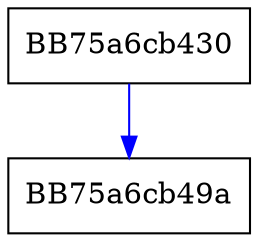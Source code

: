 digraph CreateInstance {
  node [shape="box"];
  graph [splines=ortho];
  BB75a6cb430 -> BB75a6cb49a [color="blue"];
}